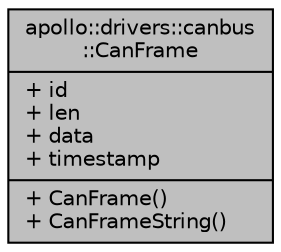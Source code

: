 digraph "apollo::drivers::canbus::CanFrame"
{
  edge [fontname="Helvetica",fontsize="10",labelfontname="Helvetica",labelfontsize="10"];
  node [fontname="Helvetica",fontsize="10",shape=record];
  Node1 [label="{apollo::drivers::canbus\l::CanFrame\n|+ id\l+ len\l+ data\l+ timestamp\l|+ CanFrame()\l+ CanFrameString()\l}",height=0.2,width=0.4,color="black", fillcolor="grey75", style="filled" fontcolor="black"];
}
